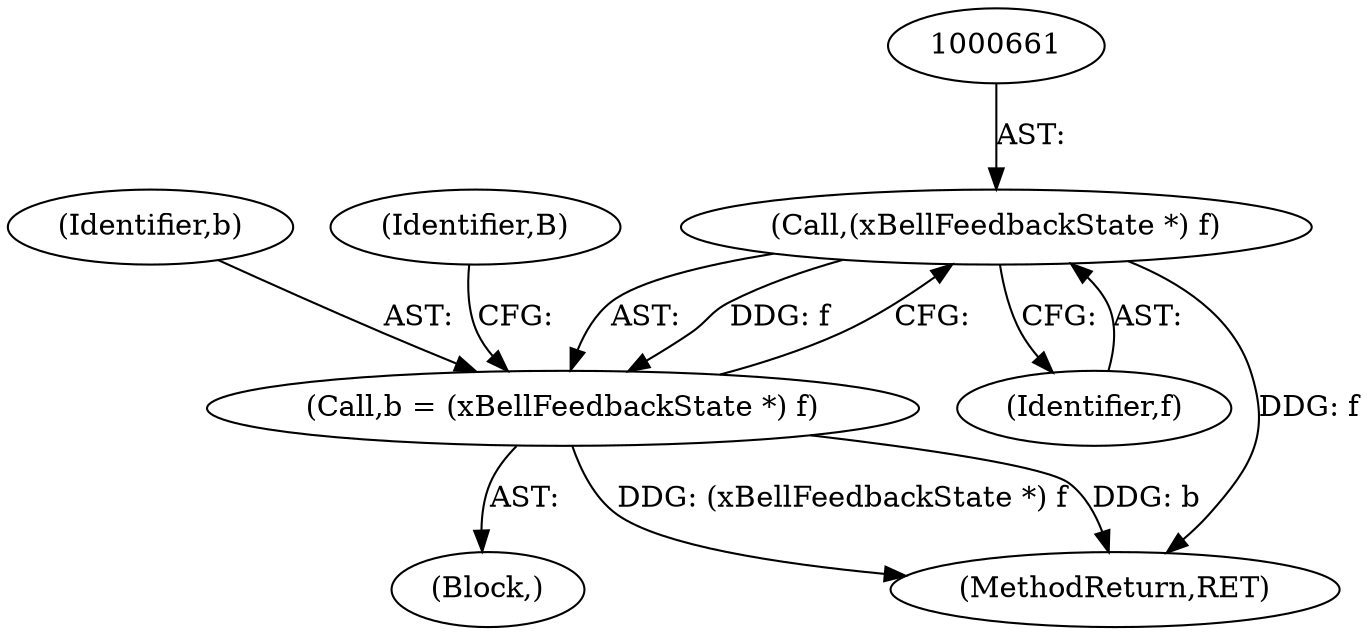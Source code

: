 digraph "0_libXi_19a9cd607de73947fcfb104682f203ffe4e1f4e5_1@pointer" {
"1000660" [label="(Call,(xBellFeedbackState *) f)"];
"1000658" [label="(Call,b = (xBellFeedbackState *) f)"];
"1000662" [label="(Identifier,f)"];
"1000659" [label="(Identifier,b)"];
"1000660" [label="(Call,(xBellFeedbackState *) f)"];
"1000655" [label="(Block,)"];
"1000664" [label="(Identifier,B)"];
"1000737" [label="(MethodReturn,RET)"];
"1000658" [label="(Call,b = (xBellFeedbackState *) f)"];
"1000660" -> "1000658"  [label="AST: "];
"1000660" -> "1000662"  [label="CFG: "];
"1000661" -> "1000660"  [label="AST: "];
"1000662" -> "1000660"  [label="AST: "];
"1000658" -> "1000660"  [label="CFG: "];
"1000660" -> "1000737"  [label="DDG: f"];
"1000660" -> "1000658"  [label="DDG: f"];
"1000658" -> "1000655"  [label="AST: "];
"1000659" -> "1000658"  [label="AST: "];
"1000664" -> "1000658"  [label="CFG: "];
"1000658" -> "1000737"  [label="DDG: (xBellFeedbackState *) f"];
"1000658" -> "1000737"  [label="DDG: b"];
}
